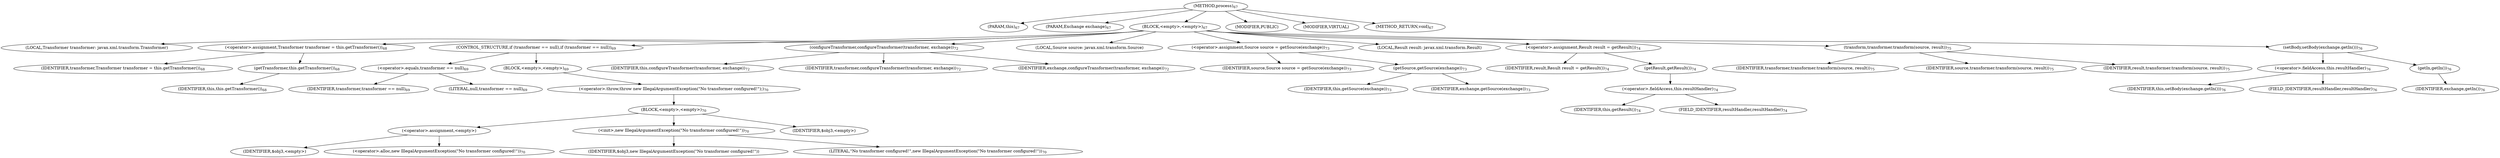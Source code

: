 digraph "process" {  
"174" [label = <(METHOD,process)<SUB>67</SUB>> ]
"6" [label = <(PARAM,this)<SUB>67</SUB>> ]
"175" [label = <(PARAM,Exchange exchange)<SUB>67</SUB>> ]
"176" [label = <(BLOCK,&lt;empty&gt;,&lt;empty&gt;)<SUB>67</SUB>> ]
"177" [label = <(LOCAL,Transformer transformer: javax.xml.transform.Transformer)> ]
"178" [label = <(&lt;operator&gt;.assignment,Transformer transformer = this.getTransformer())<SUB>68</SUB>> ]
"179" [label = <(IDENTIFIER,transformer,Transformer transformer = this.getTransformer())<SUB>68</SUB>> ]
"180" [label = <(getTransformer,this.getTransformer())<SUB>68</SUB>> ]
"5" [label = <(IDENTIFIER,this,this.getTransformer())<SUB>68</SUB>> ]
"181" [label = <(CONTROL_STRUCTURE,if (transformer == null),if (transformer == null))<SUB>69</SUB>> ]
"182" [label = <(&lt;operator&gt;.equals,transformer == null)<SUB>69</SUB>> ]
"183" [label = <(IDENTIFIER,transformer,transformer == null)<SUB>69</SUB>> ]
"184" [label = <(LITERAL,null,transformer == null)<SUB>69</SUB>> ]
"185" [label = <(BLOCK,&lt;empty&gt;,&lt;empty&gt;)<SUB>69</SUB>> ]
"186" [label = <(&lt;operator&gt;.throw,throw new IllegalArgumentException(&quot;No transformer configured!&quot;);)<SUB>70</SUB>> ]
"187" [label = <(BLOCK,&lt;empty&gt;,&lt;empty&gt;)<SUB>70</SUB>> ]
"188" [label = <(&lt;operator&gt;.assignment,&lt;empty&gt;)> ]
"189" [label = <(IDENTIFIER,$obj3,&lt;empty&gt;)> ]
"190" [label = <(&lt;operator&gt;.alloc,new IllegalArgumentException(&quot;No transformer configured!&quot;))<SUB>70</SUB>> ]
"191" [label = <(&lt;init&gt;,new IllegalArgumentException(&quot;No transformer configured!&quot;))<SUB>70</SUB>> ]
"192" [label = <(IDENTIFIER,$obj3,new IllegalArgumentException(&quot;No transformer configured!&quot;))> ]
"193" [label = <(LITERAL,&quot;No transformer configured!&quot;,new IllegalArgumentException(&quot;No transformer configured!&quot;))<SUB>70</SUB>> ]
"194" [label = <(IDENTIFIER,$obj3,&lt;empty&gt;)> ]
"195" [label = <(configureTransformer,configureTransformer(transformer, exchange))<SUB>72</SUB>> ]
"7" [label = <(IDENTIFIER,this,configureTransformer(transformer, exchange))<SUB>72</SUB>> ]
"196" [label = <(IDENTIFIER,transformer,configureTransformer(transformer, exchange))<SUB>72</SUB>> ]
"197" [label = <(IDENTIFIER,exchange,configureTransformer(transformer, exchange))<SUB>72</SUB>> ]
"198" [label = <(LOCAL,Source source: javax.xml.transform.Source)> ]
"199" [label = <(&lt;operator&gt;.assignment,Source source = getSource(exchange))<SUB>73</SUB>> ]
"200" [label = <(IDENTIFIER,source,Source source = getSource(exchange))<SUB>73</SUB>> ]
"201" [label = <(getSource,getSource(exchange))<SUB>73</SUB>> ]
"8" [label = <(IDENTIFIER,this,getSource(exchange))<SUB>73</SUB>> ]
"202" [label = <(IDENTIFIER,exchange,getSource(exchange))<SUB>73</SUB>> ]
"203" [label = <(LOCAL,Result result: javax.xml.transform.Result)> ]
"204" [label = <(&lt;operator&gt;.assignment,Result result = getResult())<SUB>74</SUB>> ]
"205" [label = <(IDENTIFIER,result,Result result = getResult())<SUB>74</SUB>> ]
"206" [label = <(getResult,getResult())<SUB>74</SUB>> ]
"207" [label = <(&lt;operator&gt;.fieldAccess,this.resultHandler)<SUB>74</SUB>> ]
"208" [label = <(IDENTIFIER,this,getResult())<SUB>74</SUB>> ]
"209" [label = <(FIELD_IDENTIFIER,resultHandler,resultHandler)<SUB>74</SUB>> ]
"210" [label = <(transform,transformer.transform(source, result))<SUB>75</SUB>> ]
"211" [label = <(IDENTIFIER,transformer,transformer.transform(source, result))<SUB>75</SUB>> ]
"212" [label = <(IDENTIFIER,source,transformer.transform(source, result))<SUB>75</SUB>> ]
"213" [label = <(IDENTIFIER,result,transformer.transform(source, result))<SUB>75</SUB>> ]
"214" [label = <(setBody,setBody(exchange.getIn()))<SUB>76</SUB>> ]
"215" [label = <(&lt;operator&gt;.fieldAccess,this.resultHandler)<SUB>76</SUB>> ]
"216" [label = <(IDENTIFIER,this,setBody(exchange.getIn()))<SUB>76</SUB>> ]
"217" [label = <(FIELD_IDENTIFIER,resultHandler,resultHandler)<SUB>76</SUB>> ]
"218" [label = <(getIn,getIn())<SUB>76</SUB>> ]
"219" [label = <(IDENTIFIER,exchange,getIn())<SUB>76</SUB>> ]
"220" [label = <(MODIFIER,PUBLIC)> ]
"221" [label = <(MODIFIER,VIRTUAL)> ]
"222" [label = <(METHOD_RETURN,void)<SUB>67</SUB>> ]
  "174" -> "6" 
  "174" -> "175" 
  "174" -> "176" 
  "174" -> "220" 
  "174" -> "221" 
  "174" -> "222" 
  "176" -> "177" 
  "176" -> "178" 
  "176" -> "181" 
  "176" -> "195" 
  "176" -> "198" 
  "176" -> "199" 
  "176" -> "203" 
  "176" -> "204" 
  "176" -> "210" 
  "176" -> "214" 
  "178" -> "179" 
  "178" -> "180" 
  "180" -> "5" 
  "181" -> "182" 
  "181" -> "185" 
  "182" -> "183" 
  "182" -> "184" 
  "185" -> "186" 
  "186" -> "187" 
  "187" -> "188" 
  "187" -> "191" 
  "187" -> "194" 
  "188" -> "189" 
  "188" -> "190" 
  "191" -> "192" 
  "191" -> "193" 
  "195" -> "7" 
  "195" -> "196" 
  "195" -> "197" 
  "199" -> "200" 
  "199" -> "201" 
  "201" -> "8" 
  "201" -> "202" 
  "204" -> "205" 
  "204" -> "206" 
  "206" -> "207" 
  "207" -> "208" 
  "207" -> "209" 
  "210" -> "211" 
  "210" -> "212" 
  "210" -> "213" 
  "214" -> "215" 
  "214" -> "218" 
  "215" -> "216" 
  "215" -> "217" 
  "218" -> "219" 
}
